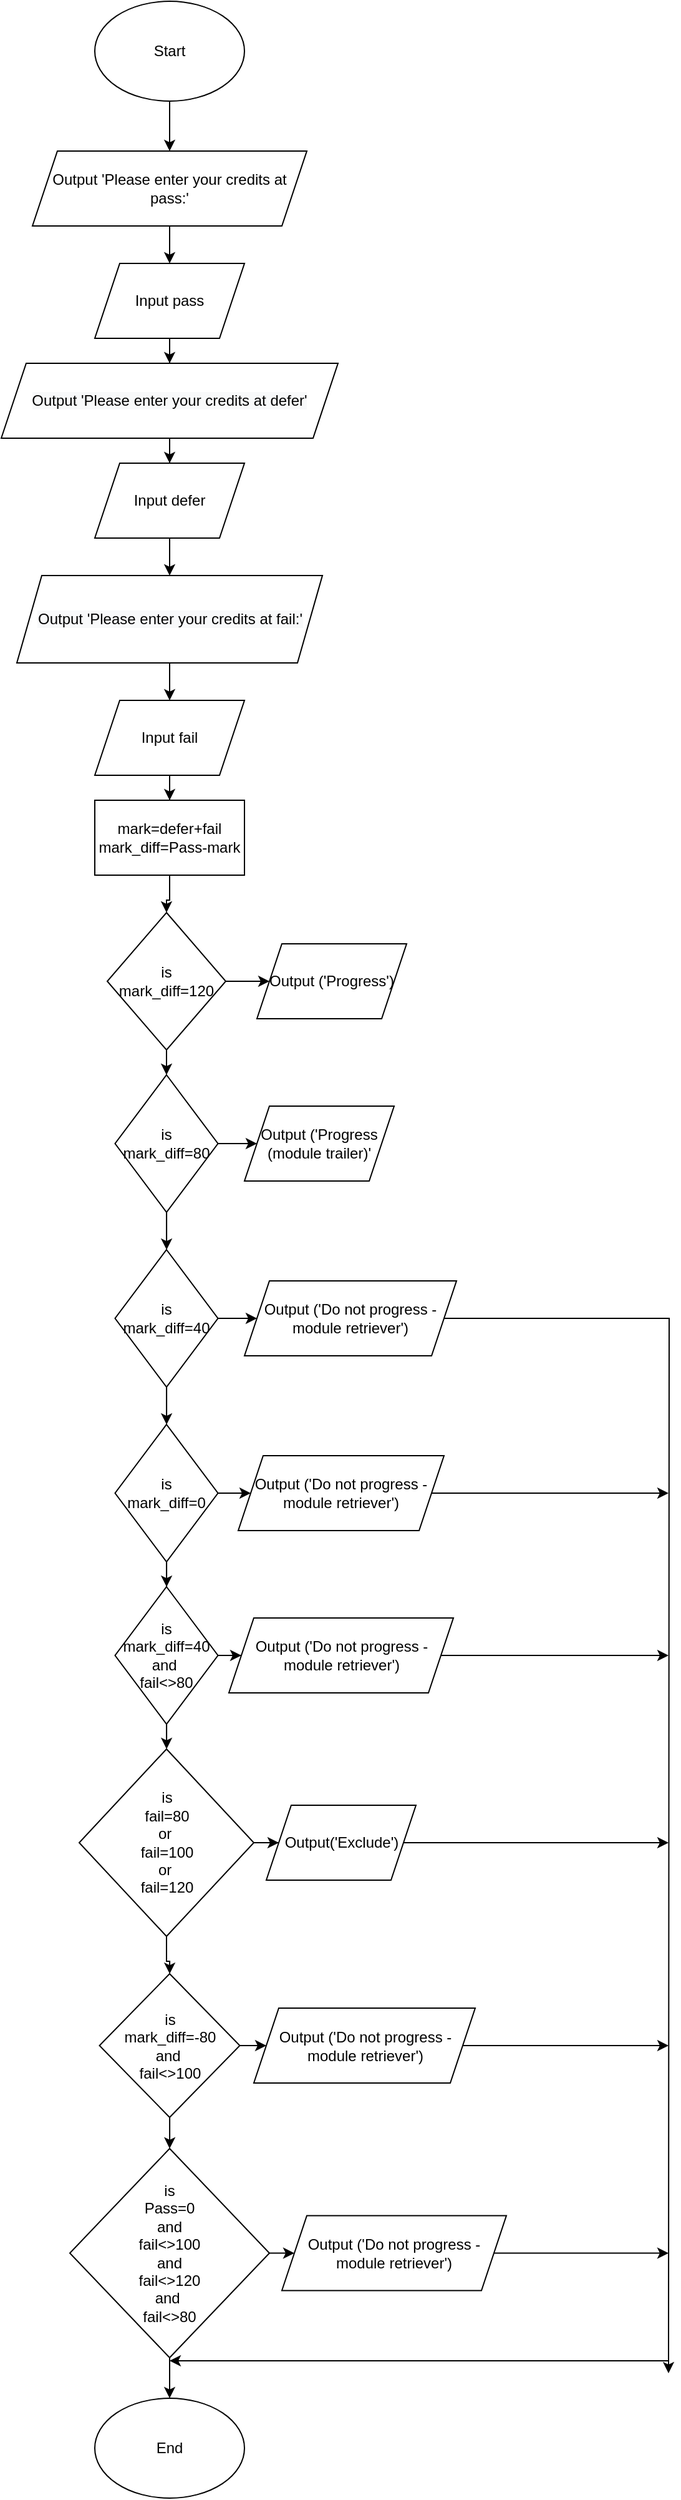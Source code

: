 <mxfile version="14.4.3" type="device"><diagram id="14BWOaDut0qCzY-G8oz1" name="Page-1"><mxGraphModel dx="1662" dy="832" grid="1" gridSize="10" guides="1" tooltips="1" connect="1" arrows="1" fold="1" page="1" pageScale="1" pageWidth="850" pageHeight="1100" math="0" shadow="0"><root><mxCell id="0"/><mxCell id="1" parent="0"/><mxCell id="tTzo52J5KEJ4J0Ou9HT0-3" value="" style="edgeStyle=orthogonalEdgeStyle;rounded=0;orthogonalLoop=1;jettySize=auto;html=1;" edge="1" parent="1" source="tTzo52J5KEJ4J0Ou9HT0-1" target="tTzo52J5KEJ4J0Ou9HT0-2"><mxGeometry relative="1" as="geometry"/></mxCell><mxCell id="tTzo52J5KEJ4J0Ou9HT0-1" value="Start" style="ellipse;whiteSpace=wrap;html=1;" vertex="1" parent="1"><mxGeometry x="260" y="30" width="120" height="80" as="geometry"/></mxCell><mxCell id="tTzo52J5KEJ4J0Ou9HT0-5" value="" style="edgeStyle=orthogonalEdgeStyle;rounded=0;orthogonalLoop=1;jettySize=auto;html=1;" edge="1" parent="1" source="tTzo52J5KEJ4J0Ou9HT0-2" target="tTzo52J5KEJ4J0Ou9HT0-4"><mxGeometry relative="1" as="geometry"/></mxCell><mxCell id="tTzo52J5KEJ4J0Ou9HT0-2" value="Output 'Please enter your credits at pass:'" style="shape=parallelogram;perimeter=parallelogramPerimeter;whiteSpace=wrap;html=1;fixedSize=1;" vertex="1" parent="1"><mxGeometry x="210" y="150" width="220" height="60" as="geometry"/></mxCell><mxCell id="tTzo52J5KEJ4J0Ou9HT0-7" value="" style="edgeStyle=orthogonalEdgeStyle;rounded=0;orthogonalLoop=1;jettySize=auto;html=1;" edge="1" parent="1" source="tTzo52J5KEJ4J0Ou9HT0-4" target="tTzo52J5KEJ4J0Ou9HT0-6"><mxGeometry relative="1" as="geometry"/></mxCell><mxCell id="tTzo52J5KEJ4J0Ou9HT0-4" value="Input pass" style="shape=parallelogram;perimeter=parallelogramPerimeter;whiteSpace=wrap;html=1;fixedSize=1;" vertex="1" parent="1"><mxGeometry x="260" y="240" width="120" height="60" as="geometry"/></mxCell><mxCell id="tTzo52J5KEJ4J0Ou9HT0-9" value="" style="edgeStyle=orthogonalEdgeStyle;rounded=0;orthogonalLoop=1;jettySize=auto;html=1;" edge="1" parent="1" source="tTzo52J5KEJ4J0Ou9HT0-6" target="tTzo52J5KEJ4J0Ou9HT0-8"><mxGeometry relative="1" as="geometry"/></mxCell><mxCell id="tTzo52J5KEJ4J0Ou9HT0-6" value="&lt;span style=&quot;color: rgb(0 , 0 , 0) ; font-family: &amp;#34;helvetica&amp;#34; ; font-size: 12px ; font-style: normal ; font-weight: 400 ; letter-spacing: normal ; text-align: center ; text-indent: 0px ; text-transform: none ; word-spacing: 0px ; background-color: rgb(248 , 249 , 250) ; display: inline ; float: none&quot;&gt;Output 'Please enter your credits at defer'&lt;/span&gt;" style="shape=parallelogram;perimeter=parallelogramPerimeter;whiteSpace=wrap;html=1;fixedSize=1;" vertex="1" parent="1"><mxGeometry x="185" y="320" width="270" height="60" as="geometry"/></mxCell><mxCell id="tTzo52J5KEJ4J0Ou9HT0-11" value="" style="edgeStyle=orthogonalEdgeStyle;rounded=0;orthogonalLoop=1;jettySize=auto;html=1;" edge="1" parent="1" source="tTzo52J5KEJ4J0Ou9HT0-8" target="tTzo52J5KEJ4J0Ou9HT0-10"><mxGeometry relative="1" as="geometry"/></mxCell><mxCell id="tTzo52J5KEJ4J0Ou9HT0-8" value="Input defer" style="shape=parallelogram;perimeter=parallelogramPerimeter;whiteSpace=wrap;html=1;fixedSize=1;" vertex="1" parent="1"><mxGeometry x="260" y="400" width="120" height="60" as="geometry"/></mxCell><mxCell id="tTzo52J5KEJ4J0Ou9HT0-13" value="" style="edgeStyle=orthogonalEdgeStyle;rounded=0;orthogonalLoop=1;jettySize=auto;html=1;" edge="1" parent="1" source="tTzo52J5KEJ4J0Ou9HT0-10" target="tTzo52J5KEJ4J0Ou9HT0-12"><mxGeometry relative="1" as="geometry"/></mxCell><mxCell id="tTzo52J5KEJ4J0Ou9HT0-10" value="&lt;span style=&quot;color: rgb(0 , 0 , 0) ; font-family: &amp;#34;helvetica&amp;#34; ; font-size: 12px ; font-style: normal ; font-weight: 400 ; letter-spacing: normal ; text-align: center ; text-indent: 0px ; text-transform: none ; word-spacing: 0px ; background-color: rgb(248 , 249 , 250) ; display: inline ; float: none&quot;&gt;Output 'Please enter your credits at fail:'&lt;/span&gt;" style="shape=parallelogram;perimeter=parallelogramPerimeter;whiteSpace=wrap;html=1;fixedSize=1;" vertex="1" parent="1"><mxGeometry x="197.5" y="490" width="245" height="70" as="geometry"/></mxCell><mxCell id="tTzo52J5KEJ4J0Ou9HT0-15" value="" style="edgeStyle=orthogonalEdgeStyle;rounded=0;orthogonalLoop=1;jettySize=auto;html=1;" edge="1" parent="1" source="tTzo52J5KEJ4J0Ou9HT0-12" target="tTzo52J5KEJ4J0Ou9HT0-14"><mxGeometry relative="1" as="geometry"/></mxCell><mxCell id="tTzo52J5KEJ4J0Ou9HT0-12" value="Input fail" style="shape=parallelogram;perimeter=parallelogramPerimeter;whiteSpace=wrap;html=1;fixedSize=1;" vertex="1" parent="1"><mxGeometry x="260" y="590" width="120" height="60" as="geometry"/></mxCell><mxCell id="tTzo52J5KEJ4J0Ou9HT0-17" value="" style="edgeStyle=orthogonalEdgeStyle;rounded=0;orthogonalLoop=1;jettySize=auto;html=1;" edge="1" parent="1" source="tTzo52J5KEJ4J0Ou9HT0-14" target="tTzo52J5KEJ4J0Ou9HT0-16"><mxGeometry relative="1" as="geometry"/></mxCell><mxCell id="tTzo52J5KEJ4J0Ou9HT0-14" value="mark=defer+fail&lt;br&gt;mark_diff=Pass-mark" style="whiteSpace=wrap;html=1;" vertex="1" parent="1"><mxGeometry x="260" y="670" width="120" height="60" as="geometry"/></mxCell><mxCell id="tTzo52J5KEJ4J0Ou9HT0-19" value="" style="edgeStyle=orthogonalEdgeStyle;rounded=0;orthogonalLoop=1;jettySize=auto;html=1;" edge="1" parent="1" source="tTzo52J5KEJ4J0Ou9HT0-16" target="tTzo52J5KEJ4J0Ou9HT0-18"><mxGeometry relative="1" as="geometry"/></mxCell><mxCell id="tTzo52J5KEJ4J0Ou9HT0-21" value="" style="edgeStyle=orthogonalEdgeStyle;rounded=0;orthogonalLoop=1;jettySize=auto;html=1;" edge="1" parent="1" source="tTzo52J5KEJ4J0Ou9HT0-16" target="tTzo52J5KEJ4J0Ou9HT0-20"><mxGeometry relative="1" as="geometry"/></mxCell><mxCell id="tTzo52J5KEJ4J0Ou9HT0-16" value="is&lt;br&gt;mark_diff=120" style="rhombus;whiteSpace=wrap;html=1;" vertex="1" parent="1"><mxGeometry x="270" y="760" width="95" height="110" as="geometry"/></mxCell><mxCell id="tTzo52J5KEJ4J0Ou9HT0-18" value="Output ('Progress')" style="shape=parallelogram;perimeter=parallelogramPerimeter;whiteSpace=wrap;html=1;fixedSize=1;" vertex="1" parent="1"><mxGeometry x="390" y="785" width="120" height="60" as="geometry"/></mxCell><mxCell id="tTzo52J5KEJ4J0Ou9HT0-23" value="" style="edgeStyle=orthogonalEdgeStyle;rounded=0;orthogonalLoop=1;jettySize=auto;html=1;" edge="1" parent="1" source="tTzo52J5KEJ4J0Ou9HT0-20" target="tTzo52J5KEJ4J0Ou9HT0-22"><mxGeometry relative="1" as="geometry"/></mxCell><mxCell id="tTzo52J5KEJ4J0Ou9HT0-25" value="" style="edgeStyle=orthogonalEdgeStyle;rounded=0;orthogonalLoop=1;jettySize=auto;html=1;" edge="1" parent="1" source="tTzo52J5KEJ4J0Ou9HT0-20" target="tTzo52J5KEJ4J0Ou9HT0-24"><mxGeometry relative="1" as="geometry"/></mxCell><mxCell id="tTzo52J5KEJ4J0Ou9HT0-20" value="is&lt;br&gt;mark_diff=80" style="rhombus;whiteSpace=wrap;html=1;" vertex="1" parent="1"><mxGeometry x="276.25" y="890" width="82.5" height="110" as="geometry"/></mxCell><mxCell id="tTzo52J5KEJ4J0Ou9HT0-22" value="Output ('Progress (module trailer)'" style="shape=parallelogram;perimeter=parallelogramPerimeter;whiteSpace=wrap;html=1;fixedSize=1;" vertex="1" parent="1"><mxGeometry x="380" y="915" width="120" height="60" as="geometry"/></mxCell><mxCell id="tTzo52J5KEJ4J0Ou9HT0-27" value="" style="edgeStyle=orthogonalEdgeStyle;rounded=0;orthogonalLoop=1;jettySize=auto;html=1;" edge="1" parent="1" source="tTzo52J5KEJ4J0Ou9HT0-24" target="tTzo52J5KEJ4J0Ou9HT0-26"><mxGeometry relative="1" as="geometry"/></mxCell><mxCell id="tTzo52J5KEJ4J0Ou9HT0-29" value="" style="edgeStyle=orthogonalEdgeStyle;rounded=0;orthogonalLoop=1;jettySize=auto;html=1;" edge="1" parent="1" source="tTzo52J5KEJ4J0Ou9HT0-24" target="tTzo52J5KEJ4J0Ou9HT0-28"><mxGeometry relative="1" as="geometry"/></mxCell><mxCell id="tTzo52J5KEJ4J0Ou9HT0-24" value="is&lt;br&gt;mark_diff=40" style="rhombus;whiteSpace=wrap;html=1;" vertex="1" parent="1"><mxGeometry x="276.25" y="1030" width="82.5" height="110" as="geometry"/></mxCell><mxCell id="tTzo52J5KEJ4J0Ou9HT0-48" style="edgeStyle=orthogonalEdgeStyle;rounded=0;orthogonalLoop=1;jettySize=auto;html=1;exitX=1;exitY=0.5;exitDx=0;exitDy=0;" edge="1" parent="1" source="tTzo52J5KEJ4J0Ou9HT0-26"><mxGeometry relative="1" as="geometry"><mxPoint x="720" y="1930" as="targetPoint"/></mxGeometry></mxCell><mxCell id="tTzo52J5KEJ4J0Ou9HT0-26" value="Output ('Do not progress - module retriever')" style="shape=parallelogram;perimeter=parallelogramPerimeter;whiteSpace=wrap;html=1;fixedSize=1;" vertex="1" parent="1"><mxGeometry x="380" y="1055" width="170" height="60" as="geometry"/></mxCell><mxCell id="tTzo52J5KEJ4J0Ou9HT0-31" value="" style="edgeStyle=orthogonalEdgeStyle;rounded=0;orthogonalLoop=1;jettySize=auto;html=1;" edge="1" parent="1" source="tTzo52J5KEJ4J0Ou9HT0-28" target="tTzo52J5KEJ4J0Ou9HT0-30"><mxGeometry relative="1" as="geometry"/></mxCell><mxCell id="tTzo52J5KEJ4J0Ou9HT0-33" value="" style="edgeStyle=orthogonalEdgeStyle;rounded=0;orthogonalLoop=1;jettySize=auto;html=1;" edge="1" parent="1" source="tTzo52J5KEJ4J0Ou9HT0-28" target="tTzo52J5KEJ4J0Ou9HT0-32"><mxGeometry relative="1" as="geometry"/></mxCell><mxCell id="tTzo52J5KEJ4J0Ou9HT0-28" value="is&lt;br&gt;mark_diff=0" style="rhombus;whiteSpace=wrap;html=1;" vertex="1" parent="1"><mxGeometry x="276.25" y="1170" width="82.5" height="110" as="geometry"/></mxCell><mxCell id="tTzo52J5KEJ4J0Ou9HT0-53" style="edgeStyle=orthogonalEdgeStyle;rounded=0;orthogonalLoop=1;jettySize=auto;html=1;exitX=1;exitY=0.5;exitDx=0;exitDy=0;" edge="1" parent="1" source="tTzo52J5KEJ4J0Ou9HT0-30"><mxGeometry relative="1" as="geometry"><mxPoint x="720" y="1225" as="targetPoint"/></mxGeometry></mxCell><mxCell id="tTzo52J5KEJ4J0Ou9HT0-30" value="&lt;span&gt;Output ('Do not progress - module retriever')&lt;/span&gt;" style="shape=parallelogram;perimeter=parallelogramPerimeter;whiteSpace=wrap;html=1;fixedSize=1;" vertex="1" parent="1"><mxGeometry x="375" y="1195" width="165" height="60" as="geometry"/></mxCell><mxCell id="tTzo52J5KEJ4J0Ou9HT0-35" value="" style="edgeStyle=orthogonalEdgeStyle;rounded=0;orthogonalLoop=1;jettySize=auto;html=1;" edge="1" parent="1" source="tTzo52J5KEJ4J0Ou9HT0-32" target="tTzo52J5KEJ4J0Ou9HT0-34"><mxGeometry relative="1" as="geometry"/></mxCell><mxCell id="tTzo52J5KEJ4J0Ou9HT0-37" value="" style="edgeStyle=orthogonalEdgeStyle;rounded=0;orthogonalLoop=1;jettySize=auto;html=1;" edge="1" parent="1" source="tTzo52J5KEJ4J0Ou9HT0-32" target="tTzo52J5KEJ4J0Ou9HT0-36"><mxGeometry relative="1" as="geometry"/></mxCell><mxCell id="tTzo52J5KEJ4J0Ou9HT0-32" value="is&lt;br&gt;mark_diff=40&lt;br&gt;and&amp;nbsp;&lt;br&gt;fail&amp;lt;&amp;gt;80" style="rhombus;whiteSpace=wrap;html=1;" vertex="1" parent="1"><mxGeometry x="276.25" y="1300" width="82.5" height="110" as="geometry"/></mxCell><mxCell id="tTzo52J5KEJ4J0Ou9HT0-54" style="edgeStyle=orthogonalEdgeStyle;rounded=0;orthogonalLoop=1;jettySize=auto;html=1;" edge="1" parent="1" source="tTzo52J5KEJ4J0Ou9HT0-34"><mxGeometry relative="1" as="geometry"><mxPoint x="720" y="1355" as="targetPoint"/></mxGeometry></mxCell><mxCell id="tTzo52J5KEJ4J0Ou9HT0-34" value="&lt;span&gt;Output ('Do not progress - module retriever')&lt;/span&gt;" style="shape=parallelogram;perimeter=parallelogramPerimeter;whiteSpace=wrap;html=1;fixedSize=1;" vertex="1" parent="1"><mxGeometry x="367.5" y="1325" width="180" height="60" as="geometry"/></mxCell><mxCell id="tTzo52J5KEJ4J0Ou9HT0-39" value="" style="edgeStyle=orthogonalEdgeStyle;rounded=0;orthogonalLoop=1;jettySize=auto;html=1;" edge="1" parent="1" source="tTzo52J5KEJ4J0Ou9HT0-36" target="tTzo52J5KEJ4J0Ou9HT0-38"><mxGeometry relative="1" as="geometry"/></mxCell><mxCell id="tTzo52J5KEJ4J0Ou9HT0-41" value="" style="edgeStyle=orthogonalEdgeStyle;rounded=0;orthogonalLoop=1;jettySize=auto;html=1;" edge="1" parent="1" source="tTzo52J5KEJ4J0Ou9HT0-36" target="tTzo52J5KEJ4J0Ou9HT0-40"><mxGeometry relative="1" as="geometry"/></mxCell><mxCell id="tTzo52J5KEJ4J0Ou9HT0-36" value="is&lt;br&gt;fail=80&lt;br&gt;or&amp;nbsp;&lt;br&gt;fail=100&lt;br&gt;or&amp;nbsp;&lt;br&gt;fail=120" style="rhombus;whiteSpace=wrap;html=1;" vertex="1" parent="1"><mxGeometry x="247.5" y="1430" width="140" height="150" as="geometry"/></mxCell><mxCell id="tTzo52J5KEJ4J0Ou9HT0-55" style="edgeStyle=orthogonalEdgeStyle;rounded=0;orthogonalLoop=1;jettySize=auto;html=1;" edge="1" parent="1" source="tTzo52J5KEJ4J0Ou9HT0-38"><mxGeometry relative="1" as="geometry"><mxPoint x="720" y="1505" as="targetPoint"/></mxGeometry></mxCell><mxCell id="tTzo52J5KEJ4J0Ou9HT0-38" value="Output('Exclude')" style="shape=parallelogram;perimeter=parallelogramPerimeter;whiteSpace=wrap;html=1;fixedSize=1;" vertex="1" parent="1"><mxGeometry x="397.5" y="1475" width="120" height="60" as="geometry"/></mxCell><mxCell id="tTzo52J5KEJ4J0Ou9HT0-43" value="" style="edgeStyle=orthogonalEdgeStyle;rounded=0;orthogonalLoop=1;jettySize=auto;html=1;" edge="1" parent="1" source="tTzo52J5KEJ4J0Ou9HT0-40" target="tTzo52J5KEJ4J0Ou9HT0-42"><mxGeometry relative="1" as="geometry"/></mxCell><mxCell id="tTzo52J5KEJ4J0Ou9HT0-45" value="" style="edgeStyle=orthogonalEdgeStyle;rounded=0;orthogonalLoop=1;jettySize=auto;html=1;" edge="1" parent="1" source="tTzo52J5KEJ4J0Ou9HT0-40" target="tTzo52J5KEJ4J0Ou9HT0-44"><mxGeometry relative="1" as="geometry"/></mxCell><mxCell id="tTzo52J5KEJ4J0Ou9HT0-40" value="is&lt;br&gt;mark_diff=-80&lt;br&gt;and&amp;nbsp;&lt;br&gt;fail&amp;lt;&amp;gt;100" style="rhombus;whiteSpace=wrap;html=1;" vertex="1" parent="1"><mxGeometry x="263.75" y="1610" width="112.5" height="115" as="geometry"/></mxCell><mxCell id="tTzo52J5KEJ4J0Ou9HT0-56" style="edgeStyle=orthogonalEdgeStyle;rounded=0;orthogonalLoop=1;jettySize=auto;html=1;" edge="1" parent="1" source="tTzo52J5KEJ4J0Ou9HT0-42"><mxGeometry relative="1" as="geometry"><mxPoint x="720" y="1667.5" as="targetPoint"/></mxGeometry></mxCell><mxCell id="tTzo52J5KEJ4J0Ou9HT0-42" value="&lt;span&gt;Output ('Do not progress - module retriever')&lt;/span&gt;" style="shape=parallelogram;perimeter=parallelogramPerimeter;whiteSpace=wrap;html=1;fixedSize=1;" vertex="1" parent="1"><mxGeometry x="387.5" y="1637.5" width="177.5" height="60" as="geometry"/></mxCell><mxCell id="tTzo52J5KEJ4J0Ou9HT0-47" value="" style="edgeStyle=orthogonalEdgeStyle;rounded=0;orthogonalLoop=1;jettySize=auto;html=1;" edge="1" parent="1" source="tTzo52J5KEJ4J0Ou9HT0-44" target="tTzo52J5KEJ4J0Ou9HT0-46"><mxGeometry relative="1" as="geometry"/></mxCell><mxCell id="tTzo52J5KEJ4J0Ou9HT0-50" value="" style="edgeStyle=orthogonalEdgeStyle;rounded=0;orthogonalLoop=1;jettySize=auto;html=1;" edge="1" parent="1" source="tTzo52J5KEJ4J0Ou9HT0-44" target="tTzo52J5KEJ4J0Ou9HT0-49"><mxGeometry relative="1" as="geometry"/></mxCell><mxCell id="tTzo52J5KEJ4J0Ou9HT0-44" value="is&lt;br&gt;Pass=0&lt;br&gt;and&lt;br&gt;fail&amp;lt;&amp;gt;100&lt;br&gt;and&lt;br&gt;fail&amp;lt;&amp;gt;120&lt;br&gt;and&amp;nbsp;&lt;br&gt;fail&amp;lt;&amp;gt;80" style="rhombus;whiteSpace=wrap;html=1;" vertex="1" parent="1"><mxGeometry x="240" y="1750" width="160" height="167.5" as="geometry"/></mxCell><mxCell id="tTzo52J5KEJ4J0Ou9HT0-57" style="edgeStyle=orthogonalEdgeStyle;rounded=0;orthogonalLoop=1;jettySize=auto;html=1;" edge="1" parent="1" source="tTzo52J5KEJ4J0Ou9HT0-46"><mxGeometry relative="1" as="geometry"><mxPoint x="720" y="1833.75" as="targetPoint"/></mxGeometry></mxCell><mxCell id="tTzo52J5KEJ4J0Ou9HT0-46" value="&lt;span&gt;Output ('Do not progress - module retriever')&lt;/span&gt;" style="shape=parallelogram;perimeter=parallelogramPerimeter;whiteSpace=wrap;html=1;fixedSize=1;" vertex="1" parent="1"><mxGeometry x="410" y="1803.75" width="180" height="60" as="geometry"/></mxCell><mxCell id="tTzo52J5KEJ4J0Ou9HT0-49" value="End" style="ellipse;whiteSpace=wrap;html=1;" vertex="1" parent="1"><mxGeometry x="260" y="1950" width="120" height="80" as="geometry"/></mxCell><mxCell id="tTzo52J5KEJ4J0Ou9HT0-52" value="" style="endArrow=classic;html=1;" edge="1" parent="1"><mxGeometry width="50" height="50" relative="1" as="geometry"><mxPoint x="720" y="1920" as="sourcePoint"/><mxPoint x="320" y="1920" as="targetPoint"/><Array as="points"><mxPoint x="600" y="1920"/></Array></mxGeometry></mxCell></root></mxGraphModel></diagram></mxfile>